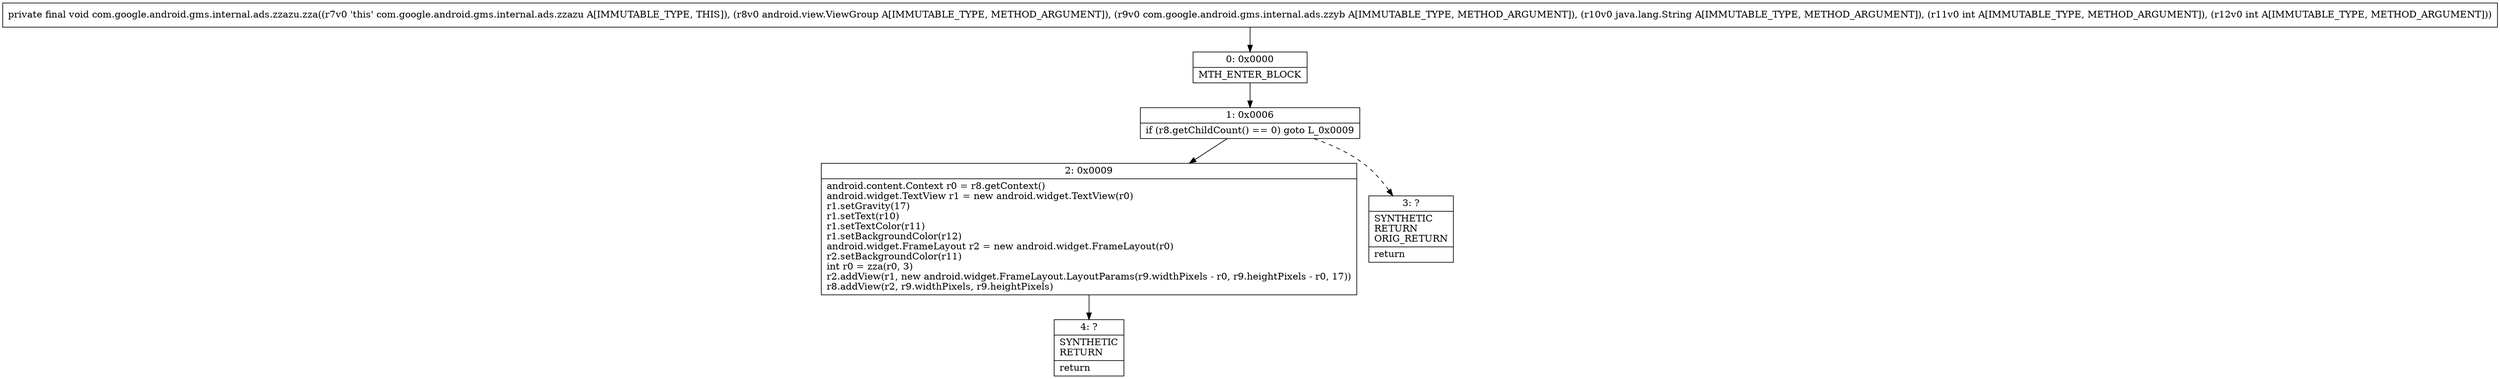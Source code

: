digraph "CFG forcom.google.android.gms.internal.ads.zzazu.zza(Landroid\/view\/ViewGroup;Lcom\/google\/android\/gms\/internal\/ads\/zzyb;Ljava\/lang\/String;II)V" {
Node_0 [shape=record,label="{0\:\ 0x0000|MTH_ENTER_BLOCK\l}"];
Node_1 [shape=record,label="{1\:\ 0x0006|if (r8.getChildCount() == 0) goto L_0x0009\l}"];
Node_2 [shape=record,label="{2\:\ 0x0009|android.content.Context r0 = r8.getContext()\landroid.widget.TextView r1 = new android.widget.TextView(r0)\lr1.setGravity(17)\lr1.setText(r10)\lr1.setTextColor(r11)\lr1.setBackgroundColor(r12)\landroid.widget.FrameLayout r2 = new android.widget.FrameLayout(r0)\lr2.setBackgroundColor(r11)\lint r0 = zza(r0, 3)\lr2.addView(r1, new android.widget.FrameLayout.LayoutParams(r9.widthPixels \- r0, r9.heightPixels \- r0, 17))\lr8.addView(r2, r9.widthPixels, r9.heightPixels)\l}"];
Node_3 [shape=record,label="{3\:\ ?|SYNTHETIC\lRETURN\lORIG_RETURN\l|return\l}"];
Node_4 [shape=record,label="{4\:\ ?|SYNTHETIC\lRETURN\l|return\l}"];
MethodNode[shape=record,label="{private final void com.google.android.gms.internal.ads.zzazu.zza((r7v0 'this' com.google.android.gms.internal.ads.zzazu A[IMMUTABLE_TYPE, THIS]), (r8v0 android.view.ViewGroup A[IMMUTABLE_TYPE, METHOD_ARGUMENT]), (r9v0 com.google.android.gms.internal.ads.zzyb A[IMMUTABLE_TYPE, METHOD_ARGUMENT]), (r10v0 java.lang.String A[IMMUTABLE_TYPE, METHOD_ARGUMENT]), (r11v0 int A[IMMUTABLE_TYPE, METHOD_ARGUMENT]), (r12v0 int A[IMMUTABLE_TYPE, METHOD_ARGUMENT])) }"];
MethodNode -> Node_0;
Node_0 -> Node_1;
Node_1 -> Node_2;
Node_1 -> Node_3[style=dashed];
Node_2 -> Node_4;
}

